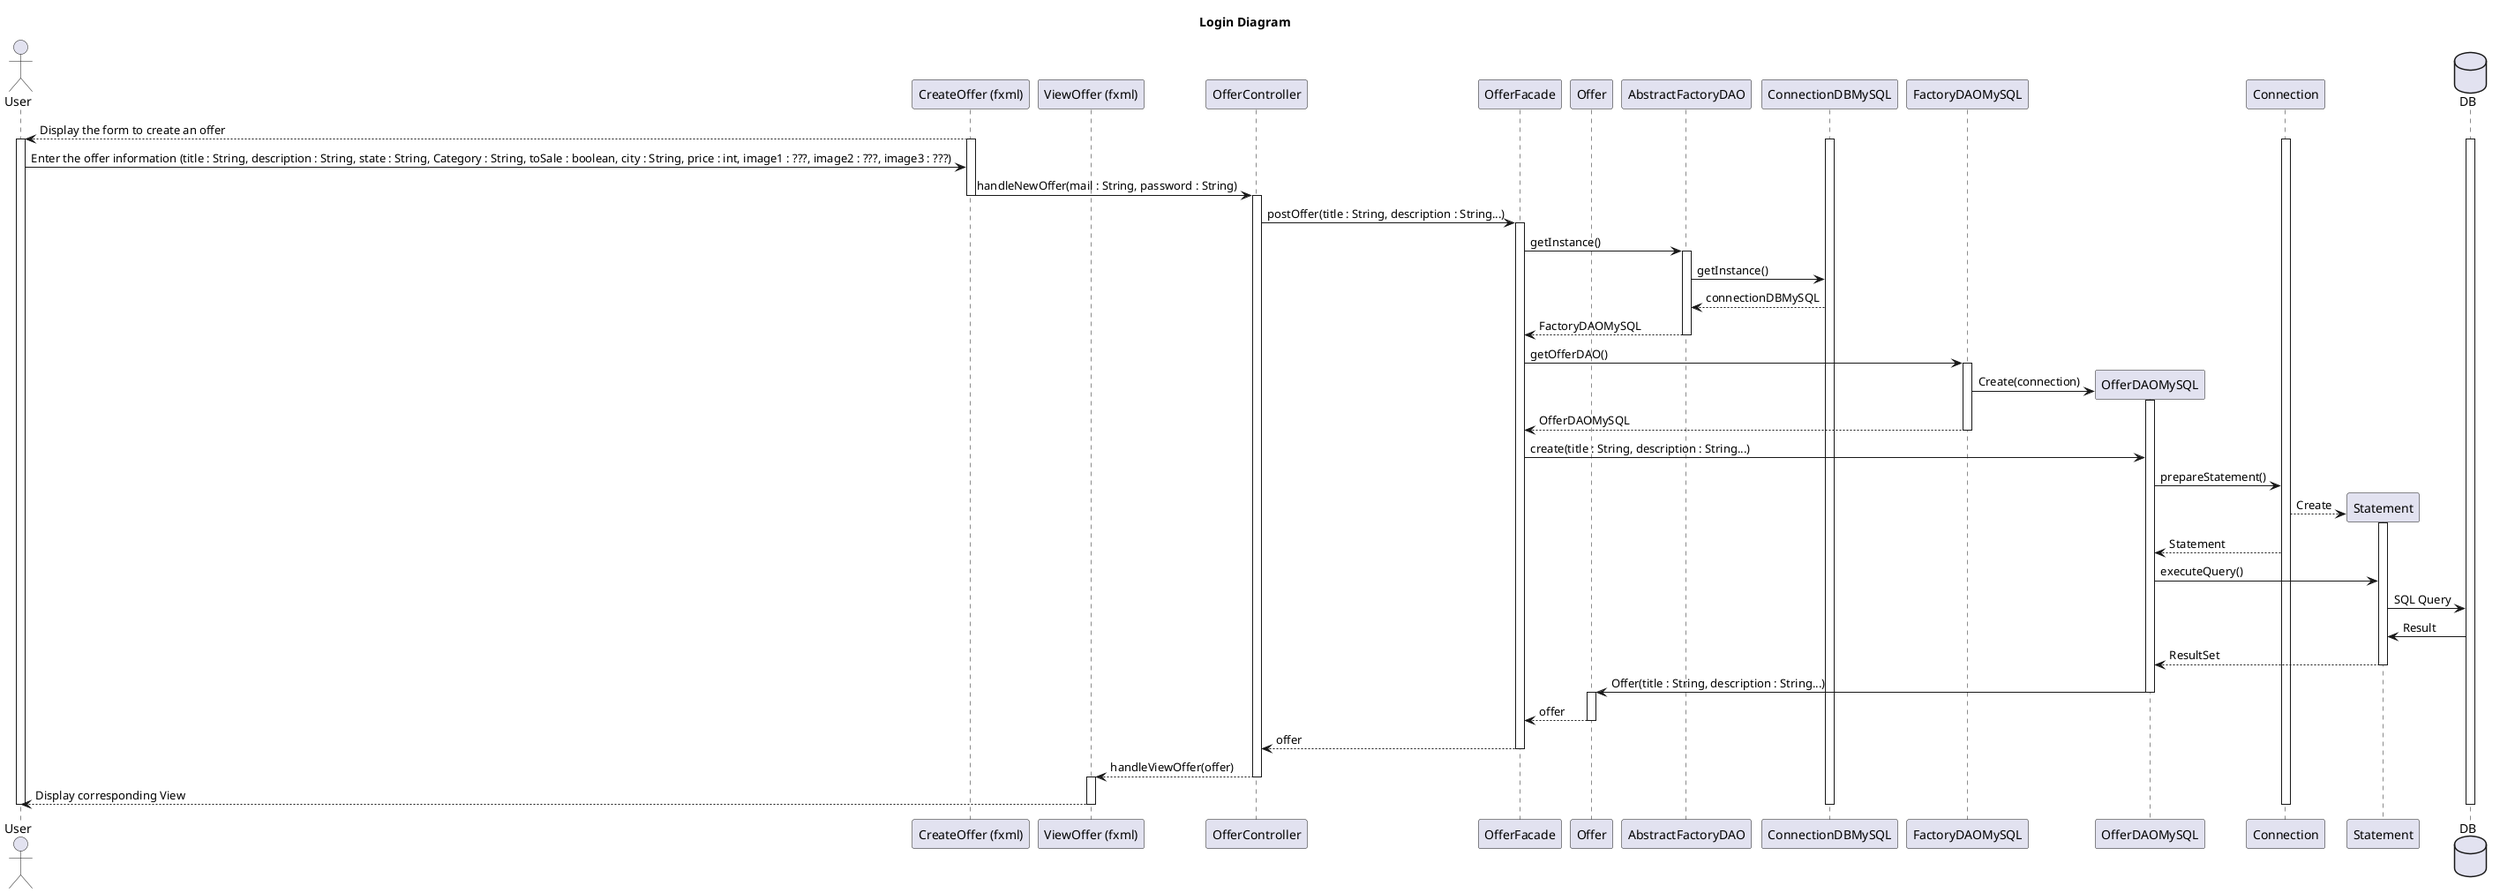 @startuml
title Login Diagram

actor User
participant "CreateOffer (fxml)"
participant "ViewOffer (fxml)"
participant OfferController
participant OfferFacade
participant Offer
participant AbstractFactoryDAO
participant ConnectionDBMySQL
participant FactoryDAOMySQL
participant OfferDAOMySQL
participant Connection
participant Statement
database DB


"CreateOffer (fxml)"-->User: Display the form to create an offer

activate "CreateOffer (fxml)"
activate User
activate DB
activate Connection
activate ConnectionDBMySQL



User->"CreateOffer (fxml)":Enter the offer information (title : String, description : String, state : String, Category : String, toSale : boolean, city : String, price : int, image1 : ???, image2 : ???, image3 : ???)

"CreateOffer (fxml)"->OfferController: handleNewOffer(mail : String, password : String)

deactivate "CreateOffer (fxml)"

activate OfferController

OfferController->OfferFacade:postOffer(title : String, description : String...)

activate OfferFacade

OfferFacade->AbstractFactoryDAO:getInstance()

activate AbstractFactoryDAO

AbstractFactoryDAO -> ConnectionDBMySQL : getInstance()

AbstractFactoryDAO <-- ConnectionDBMySQL : connectionDBMySQL

AbstractFactoryDAO--> OfferFacade : FactoryDAOMySQL

deactivate AbstractFactoryDAO

OfferFacade -> FactoryDAOMySQL:getOfferDAO()

activate FactoryDAOMySQL

FactoryDAOMySQL->OfferDAOMySQL **:Create(connection)

activate OfferDAOMySQL

FactoryDAOMySQL-->OfferFacade:OfferDAOMySQL

deactivate FactoryDAOMySQL

OfferFacade->OfferDAOMySQL: create(title : String, description : String...)

OfferDAOMySQL->Connection: prepareStatement()

Connection-->Statement **: Create

activate Statement

Connection-->OfferDAOMySQL: Statement

OfferDAOMySQL->Statement:executeQuery()

Statement->DB: SQL Query

DB->Statement:Result

Statement-->OfferDAOMySQL: ResultSet

deactivate Statement

OfferDAOMySQL->Offer: Offer(title : String, description : String...)

deactivate OfferDAOMySQL

activate Offer

Offer-->OfferFacade: offer

deactivate Offer

OfferFacade-->OfferController: offer

deactivate OfferFacade

OfferController-->"ViewOffer (fxml)": handleViewOffer(offer)

deactivate OfferController

activate "ViewOffer (fxml)"

"ViewOffer (fxml)"-->User: Display corresponding View

deactivate "ViewOffer (fxml)"
deactivate DB
deactivate User
deactivate ConnectionDBMySQL
deactivate Connection

@enduml